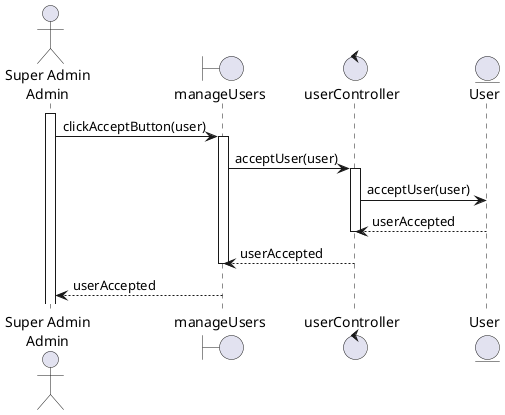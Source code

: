 @startuml accept_user_role_sequence_diagram

actor "Super Admin\nAdmin" as u
boundary manageUsers as v
control userController as c
entity User as m
activate u
u -> v : clickAcceptButton(user)

activate v
v -> c :acceptUser(user)
activate c
c -> m :acceptUser(user)
deactivate m
m --> c: userAccepted
deactivate c
c --> v: userAccepted
deactivate v
v --> u: userAccepted

@enduml